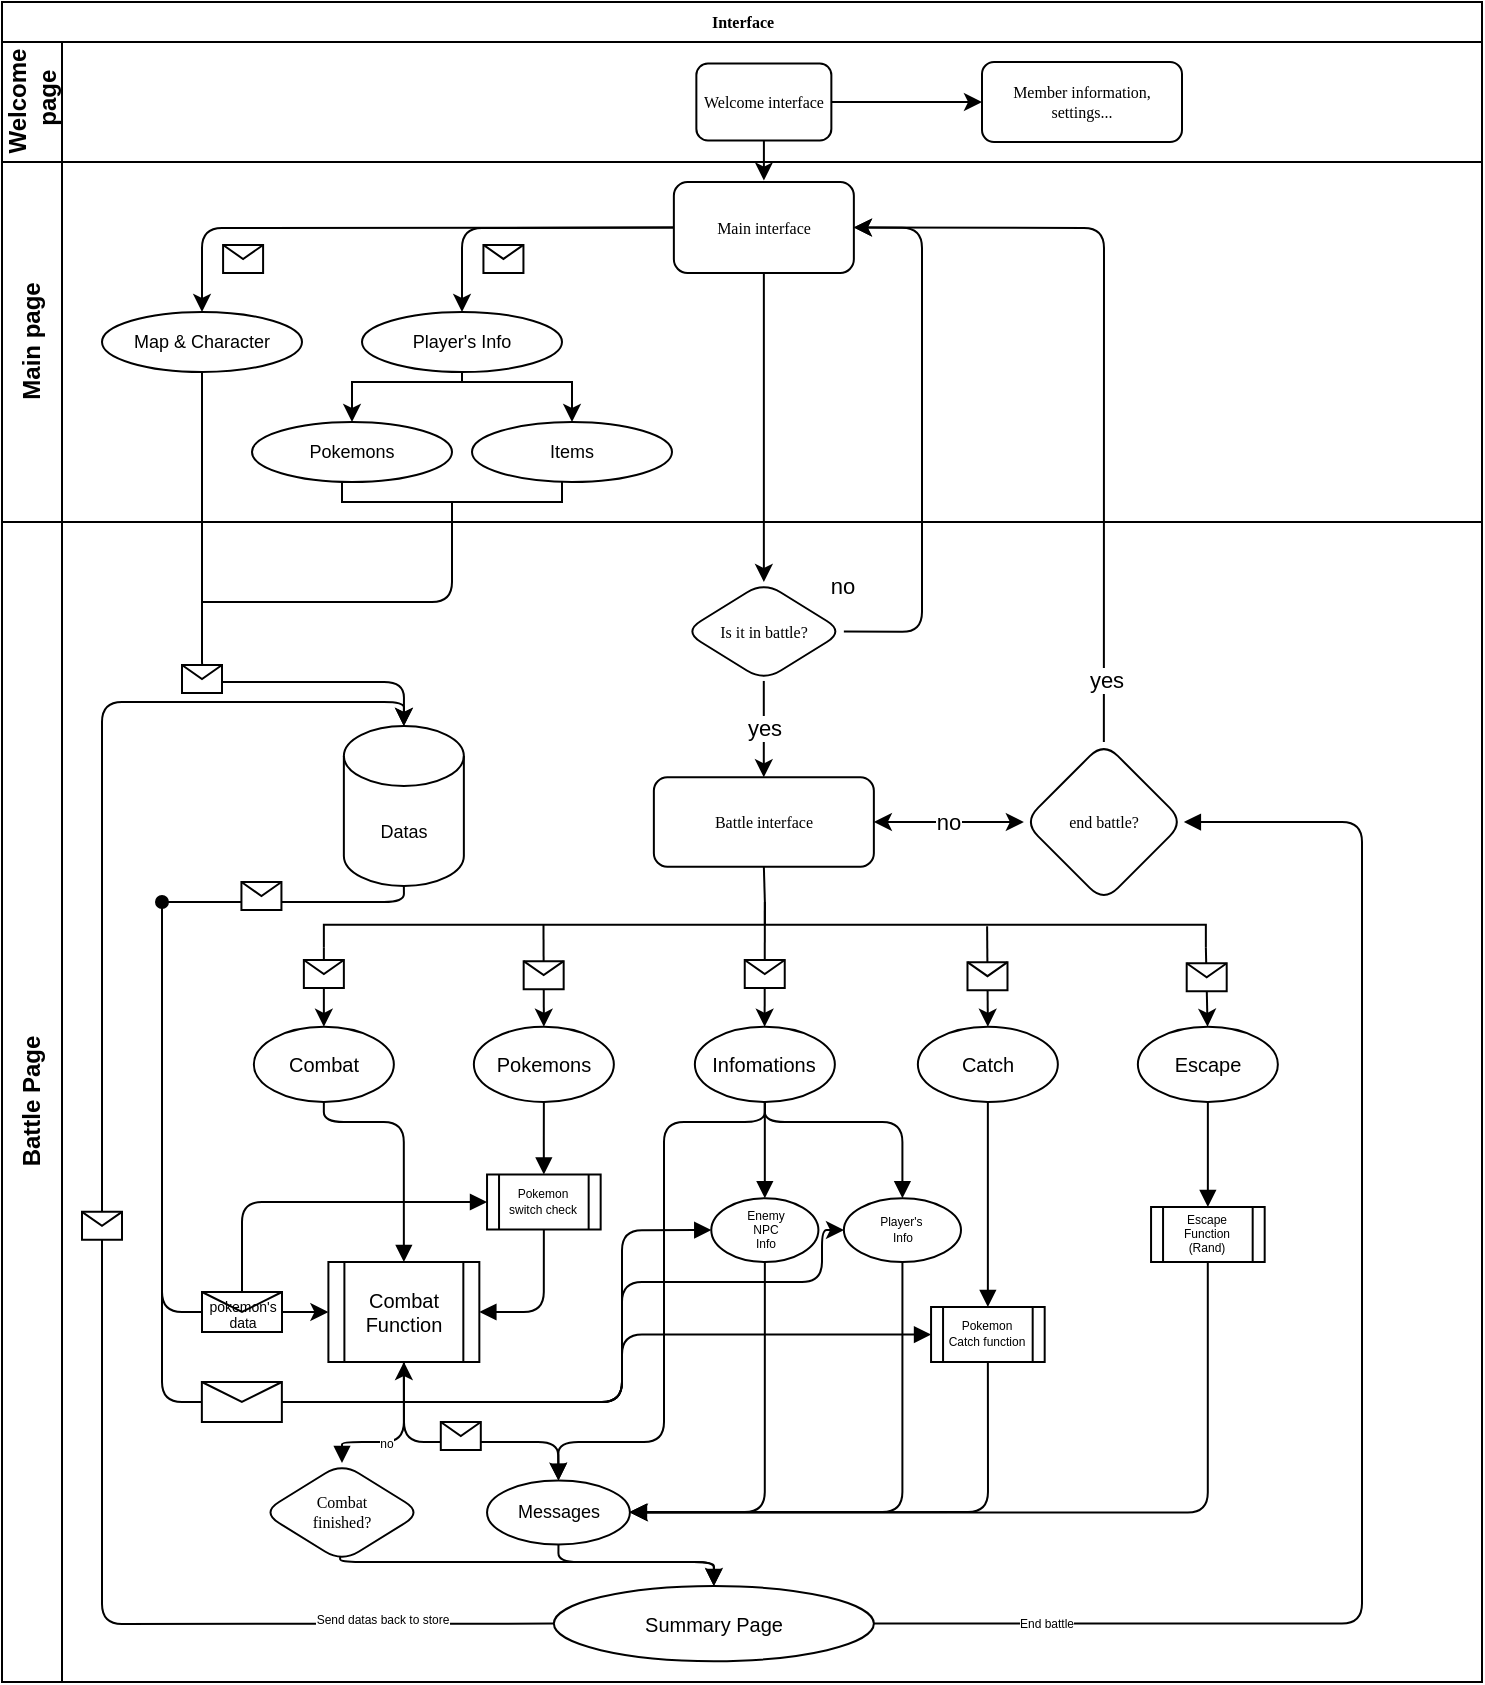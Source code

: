 <mxfile version="13.8.5" type="github">
  <diagram name="Page-1" id="c7488fd3-1785-93aa-aadb-54a6760d102a">
    <mxGraphModel dx="1037" dy="585" grid="1" gridSize="10" guides="1" tooltips="1" connect="1" arrows="1" fold="1" page="1" pageScale="1" pageWidth="1100" pageHeight="850" background="#ffffff" math="0" shadow="0">
      <root>
        <mxCell id="0" />
        <mxCell id="1" parent="0" />
        <mxCell id="2b4e8129b02d487f-1" value="Interface" style="swimlane;html=1;childLayout=stackLayout;horizontal=1;startSize=20;horizontalStack=0;rounded=0;shadow=0;labelBackgroundColor=none;strokeWidth=1;fontFamily=Verdana;fontSize=8;align=center;" parent="1" vertex="1">
          <mxGeometry x="170" y="4" width="740" height="840" as="geometry" />
        </mxCell>
        <mxCell id="2b4e8129b02d487f-2" value="Welcome&lt;br&gt;&amp;nbsp;page" style="swimlane;html=1;startSize=30;horizontal=0;" parent="2b4e8129b02d487f-1" vertex="1">
          <mxGeometry y="20" width="740" height="60" as="geometry" />
        </mxCell>
        <mxCell id="2b4e8129b02d487f-6" value="Welcome interface" style="rounded=1;whiteSpace=wrap;html=1;shadow=0;labelBackgroundColor=none;strokeWidth=1;fontFamily=Verdana;fontSize=8;align=center;" parent="2b4e8129b02d487f-2" vertex="1">
          <mxGeometry x="347.18" y="10.75" width="67.5" height="38.5" as="geometry" />
        </mxCell>
        <mxCell id="V-WNcpBq3XY5_iLDuH0P-9" value="Member information,&lt;br&gt;settings..." style="whiteSpace=wrap;html=1;rounded=1;shadow=0;fontFamily=Verdana;fontSize=8;strokeWidth=1;" vertex="1" parent="2b4e8129b02d487f-2">
          <mxGeometry x="490" y="10" width="100" height="40" as="geometry" />
        </mxCell>
        <mxCell id="V-WNcpBq3XY5_iLDuH0P-10" value="" style="edgeStyle=orthogonalEdgeStyle;rounded=0;orthogonalLoop=1;jettySize=auto;html=1;" edge="1" parent="2b4e8129b02d487f-2" source="2b4e8129b02d487f-6" target="V-WNcpBq3XY5_iLDuH0P-9">
          <mxGeometry relative="1" as="geometry" />
        </mxCell>
        <mxCell id="2b4e8129b02d487f-3" value="Main page" style="swimlane;html=1;startSize=30;horizontal=0;" parent="2b4e8129b02d487f-1" vertex="1">
          <mxGeometry y="80" width="740" height="180" as="geometry" />
        </mxCell>
        <mxCell id="V-WNcpBq3XY5_iLDuH0P-12" value="Main interface" style="whiteSpace=wrap;html=1;rounded=1;shadow=0;fontFamily=Verdana;fontSize=8;strokeWidth=1;" vertex="1" parent="2b4e8129b02d487f-3">
          <mxGeometry x="335.93" y="10" width="90" height="45.5" as="geometry" />
        </mxCell>
        <mxCell id="V-WNcpBq3XY5_iLDuH0P-33" value="Map &amp;amp; Character" style="ellipse;whiteSpace=wrap;html=1;fontSize=9;" vertex="1" parent="2b4e8129b02d487f-3">
          <mxGeometry x="50" y="75" width="100" height="30" as="geometry" />
        </mxCell>
        <mxCell id="V-WNcpBq3XY5_iLDuH0P-49" style="edgeStyle=orthogonalEdgeStyle;rounded=0;orthogonalLoop=1;jettySize=auto;html=1;entryX=0.5;entryY=0;entryDx=0;entryDy=0;fontSize=6;" edge="1" parent="2b4e8129b02d487f-3" source="V-WNcpBq3XY5_iLDuH0P-34" target="V-WNcpBq3XY5_iLDuH0P-39">
          <mxGeometry relative="1" as="geometry">
            <Array as="points">
              <mxPoint x="230" y="110" />
              <mxPoint x="175" y="110" />
            </Array>
          </mxGeometry>
        </mxCell>
        <mxCell id="V-WNcpBq3XY5_iLDuH0P-50" style="edgeStyle=orthogonalEdgeStyle;rounded=0;orthogonalLoop=1;jettySize=auto;html=1;entryX=0.5;entryY=0;entryDx=0;entryDy=0;fontSize=6;" edge="1" parent="2b4e8129b02d487f-3" source="V-WNcpBq3XY5_iLDuH0P-34" target="V-WNcpBq3XY5_iLDuH0P-40">
          <mxGeometry relative="1" as="geometry">
            <Array as="points">
              <mxPoint x="230" y="110" />
              <mxPoint x="285" y="110" />
            </Array>
          </mxGeometry>
        </mxCell>
        <mxCell id="V-WNcpBq3XY5_iLDuH0P-34" value="Player&#39;s Info" style="ellipse;whiteSpace=wrap;html=1;fontSize=9;" vertex="1" parent="2b4e8129b02d487f-3">
          <mxGeometry x="180" y="75" width="100" height="30" as="geometry" />
        </mxCell>
        <mxCell id="V-WNcpBq3XY5_iLDuH0P-39" value="Pokemons" style="ellipse;whiteSpace=wrap;html=1;fontSize=9;" vertex="1" parent="2b4e8129b02d487f-3">
          <mxGeometry x="125" y="130" width="100" height="30" as="geometry" />
        </mxCell>
        <mxCell id="V-WNcpBq3XY5_iLDuH0P-40" value="Items" style="ellipse;whiteSpace=wrap;html=1;fontSize=9;" vertex="1" parent="2b4e8129b02d487f-3">
          <mxGeometry x="235" y="130" width="100" height="30" as="geometry" />
        </mxCell>
        <mxCell id="V-WNcpBq3XY5_iLDuH0P-53" value="" style="endArrow=classic;html=1;fontSize=6;exitX=0;exitY=0.5;exitDx=0;exitDy=0;entryX=0.5;entryY=0;entryDx=0;entryDy=0;" edge="1" parent="2b4e8129b02d487f-3" source="V-WNcpBq3XY5_iLDuH0P-12" target="V-WNcpBq3XY5_iLDuH0P-34">
          <mxGeometry relative="1" as="geometry">
            <mxPoint x="90" y="40" as="sourcePoint" />
            <mxPoint x="190" y="40" as="targetPoint" />
            <Array as="points">
              <mxPoint x="230" y="33" />
            </Array>
          </mxGeometry>
        </mxCell>
        <mxCell id="V-WNcpBq3XY5_iLDuH0P-54" value="" style="shape=message;html=1;outlineConnect=0;" vertex="1" parent="V-WNcpBq3XY5_iLDuH0P-53">
          <mxGeometry width="20" height="14" relative="1" as="geometry">
            <mxPoint x="-21.21" y="8.54" as="offset" />
          </mxGeometry>
        </mxCell>
        <mxCell id="V-WNcpBq3XY5_iLDuH0P-55" value="" style="endArrow=classic;html=1;fontSize=6;exitX=0;exitY=0.5;exitDx=0;exitDy=0;entryX=0.5;entryY=0;entryDx=0;entryDy=0;" edge="1" parent="2b4e8129b02d487f-3" source="V-WNcpBq3XY5_iLDuH0P-12" target="V-WNcpBq3XY5_iLDuH0P-33">
          <mxGeometry relative="1" as="geometry">
            <mxPoint x="90" y="50" as="sourcePoint" />
            <mxPoint x="190" y="50" as="targetPoint" />
            <Array as="points">
              <mxPoint x="100" y="33" />
            </Array>
          </mxGeometry>
        </mxCell>
        <mxCell id="V-WNcpBq3XY5_iLDuH0P-56" value="" style="shape=message;html=1;outlineConnect=0;" vertex="1" parent="V-WNcpBq3XY5_iLDuH0P-55">
          <mxGeometry width="20" height="14" relative="1" as="geometry">
            <mxPoint x="-86.38" y="8.6" as="offset" />
          </mxGeometry>
        </mxCell>
        <mxCell id="V-WNcpBq3XY5_iLDuH0P-13" value="" style="edgeStyle=orthogonalEdgeStyle;rounded=0;orthogonalLoop=1;jettySize=auto;html=1;" edge="1" parent="2b4e8129b02d487f-1" source="2b4e8129b02d487f-6" target="V-WNcpBq3XY5_iLDuH0P-12">
          <mxGeometry relative="1" as="geometry" />
        </mxCell>
        <mxCell id="V-WNcpBq3XY5_iLDuH0P-15" value="" style="edgeStyle=orthogonalEdgeStyle;rounded=0;orthogonalLoop=1;jettySize=auto;html=1;" edge="1" parent="2b4e8129b02d487f-1" source="V-WNcpBq3XY5_iLDuH0P-12" target="V-WNcpBq3XY5_iLDuH0P-14">
          <mxGeometry relative="1" as="geometry" />
        </mxCell>
        <mxCell id="V-WNcpBq3XY5_iLDuH0P-16" value="" style="endArrow=classic;html=1;exitX=1;exitY=0.5;exitDx=0;exitDy=0;entryX=1;entryY=0.5;entryDx=0;entryDy=0;" edge="1" parent="2b4e8129b02d487f-1" source="V-WNcpBq3XY5_iLDuH0P-14" target="V-WNcpBq3XY5_iLDuH0P-12">
          <mxGeometry width="50" height="50" relative="1" as="geometry">
            <mxPoint x="240" y="410" as="sourcePoint" />
            <mxPoint x="290" y="360" as="targetPoint" />
            <Array as="points">
              <mxPoint x="460" y="315" />
              <mxPoint x="460" y="113" />
            </Array>
          </mxGeometry>
        </mxCell>
        <mxCell id="V-WNcpBq3XY5_iLDuH0P-25" value="no" style="edgeLabel;html=1;align=center;verticalAlign=middle;resizable=0;points=[];" vertex="1" connectable="0" parent="V-WNcpBq3XY5_iLDuH0P-16">
          <mxGeometry x="-0.431" y="20" relative="1" as="geometry">
            <mxPoint x="-20" y="16.11" as="offset" />
          </mxGeometry>
        </mxCell>
        <mxCell id="V-WNcpBq3XY5_iLDuH0P-21" value="" style="endArrow=classic;html=1;exitX=0.5;exitY=0;exitDx=0;exitDy=0;entryX=1;entryY=0.5;entryDx=0;entryDy=0;" edge="1" parent="2b4e8129b02d487f-1" source="V-WNcpBq3XY5_iLDuH0P-19" target="V-WNcpBq3XY5_iLDuH0P-12">
          <mxGeometry width="50" height="50" relative="1" as="geometry">
            <mxPoint x="250" y="360" as="sourcePoint" />
            <mxPoint x="300" y="310" as="targetPoint" />
            <Array as="points">
              <mxPoint x="551" y="113" />
            </Array>
          </mxGeometry>
        </mxCell>
        <mxCell id="V-WNcpBq3XY5_iLDuH0P-28" value="yes" style="edgeLabel;html=1;align=center;verticalAlign=middle;resizable=0;points=[];" vertex="1" connectable="0" parent="V-WNcpBq3XY5_iLDuH0P-21">
          <mxGeometry x="-0.835" y="-1" relative="1" as="geometry">
            <mxPoint as="offset" />
          </mxGeometry>
        </mxCell>
        <mxCell id="V-WNcpBq3XY5_iLDuH0P-63" value="" style="endArrow=classic;html=1;fontSize=6;exitX=0.5;exitY=1;exitDx=0;exitDy=0;entryX=0.5;entryY=0;entryDx=0;entryDy=0;entryPerimeter=0;" edge="1" parent="2b4e8129b02d487f-1" source="V-WNcpBq3XY5_iLDuH0P-33" target="V-WNcpBq3XY5_iLDuH0P-38">
          <mxGeometry relative="1" as="geometry">
            <mxPoint x="100" y="320" as="sourcePoint" />
            <mxPoint x="200" y="320" as="targetPoint" />
            <Array as="points">
              <mxPoint x="100" y="300" />
              <mxPoint x="100" y="340" />
              <mxPoint x="201" y="340" />
            </Array>
          </mxGeometry>
        </mxCell>
        <mxCell id="V-WNcpBq3XY5_iLDuH0P-64" value="" style="shape=message;html=1;outlineConnect=0;" vertex="1" parent="V-WNcpBq3XY5_iLDuH0P-63">
          <mxGeometry width="20" height="14" relative="1" as="geometry">
            <mxPoint x="-10" y="7.5" as="offset" />
          </mxGeometry>
        </mxCell>
        <mxCell id="2b4e8129b02d487f-4" value="Battle Page" style="swimlane;html=1;startSize=30;horizontal=0;" parent="2b4e8129b02d487f-1" vertex="1">
          <mxGeometry y="260" width="740" height="580" as="geometry">
            <mxRectangle y="320" width="680" height="20" as="alternateBounds" />
          </mxGeometry>
        </mxCell>
        <mxCell id="V-WNcpBq3XY5_iLDuH0P-14" value="Is it in battle?" style="rhombus;whiteSpace=wrap;html=1;rounded=1;shadow=0;fontFamily=Verdana;fontSize=8;strokeWidth=1;" vertex="1" parent="2b4e8129b02d487f-4">
          <mxGeometry x="340.93" y="30" width="80" height="49.5" as="geometry" />
        </mxCell>
        <mxCell id="V-WNcpBq3XY5_iLDuH0P-17" value="Battle interface" style="whiteSpace=wrap;html=1;rounded=1;shadow=0;fontFamily=Verdana;fontSize=8;strokeWidth=1;" vertex="1" parent="2b4e8129b02d487f-4">
          <mxGeometry x="325.93" y="127.63" width="110" height="44.75" as="geometry" />
        </mxCell>
        <mxCell id="V-WNcpBq3XY5_iLDuH0P-18" value="yes" style="edgeStyle=orthogonalEdgeStyle;rounded=0;orthogonalLoop=1;jettySize=auto;html=1;" edge="1" parent="2b4e8129b02d487f-4" source="V-WNcpBq3XY5_iLDuH0P-14" target="V-WNcpBq3XY5_iLDuH0P-17">
          <mxGeometry relative="1" as="geometry">
            <Array as="points">
              <mxPoint x="380.93" y="100" />
              <mxPoint x="380.93" y="100" />
            </Array>
          </mxGeometry>
        </mxCell>
        <mxCell id="V-WNcpBq3XY5_iLDuH0P-19" value="end battle?" style="rhombus;whiteSpace=wrap;html=1;rounded=1;shadow=0;fontFamily=Verdana;fontSize=8;strokeWidth=1;" vertex="1" parent="2b4e8129b02d487f-4">
          <mxGeometry x="510.93" y="110.005" width="80" height="80" as="geometry" />
        </mxCell>
        <mxCell id="V-WNcpBq3XY5_iLDuH0P-24" value="no" style="endArrow=classic;startArrow=classic;html=1;entryX=1;entryY=0.5;entryDx=0;entryDy=0;" edge="1" parent="2b4e8129b02d487f-4" target="V-WNcpBq3XY5_iLDuH0P-17">
          <mxGeometry width="50" height="50" relative="1" as="geometry">
            <mxPoint x="510.93" y="150" as="sourcePoint" />
            <mxPoint x="450.93" y="170" as="targetPoint" />
            <Array as="points">
              <mxPoint x="510.93" y="150" />
            </Array>
          </mxGeometry>
        </mxCell>
        <mxCell id="V-WNcpBq3XY5_iLDuH0P-38" value="Datas" style="shape=cylinder3;whiteSpace=wrap;html=1;boundedLbl=1;backgroundOutline=1;size=15;fontSize=9;" vertex="1" parent="2b4e8129b02d487f-4">
          <mxGeometry x="170.93" y="102" width="60" height="80" as="geometry" />
        </mxCell>
        <mxCell id="V-WNcpBq3XY5_iLDuH0P-46" value="" style="strokeWidth=1;html=1;shape=mxgraph.flowchart.annotation_2;align=left;labelPosition=right;pointerEvents=1;fontSize=6;direction=north;" vertex="1" parent="2b4e8129b02d487f-4">
          <mxGeometry x="170" y="-20" width="110" height="20" as="geometry" />
        </mxCell>
        <mxCell id="V-WNcpBq3XY5_iLDuH0P-115" style="edgeStyle=orthogonalEdgeStyle;rounded=1;orthogonalLoop=1;jettySize=auto;html=1;entryX=0.5;entryY=0;entryDx=0;entryDy=0;endArrow=block;endFill=1;fontSize=6;" edge="1" parent="2b4e8129b02d487f-4" source="V-WNcpBq3XY5_iLDuH0P-67" target="V-WNcpBq3XY5_iLDuH0P-107">
          <mxGeometry relative="1" as="geometry">
            <Array as="points">
              <mxPoint x="161" y="300" />
              <mxPoint x="201" y="300" />
            </Array>
          </mxGeometry>
        </mxCell>
        <mxCell id="V-WNcpBq3XY5_iLDuH0P-67" value="&lt;font style=&quot;font-size: 10px&quot;&gt;Combat&lt;/font&gt;" style="ellipse;whiteSpace=wrap;html=1;strokeWidth=1;fontSize=6;" vertex="1" parent="2b4e8129b02d487f-4">
          <mxGeometry x="125.93" y="252.38" width="70" height="37.62" as="geometry" />
        </mxCell>
        <mxCell id="V-WNcpBq3XY5_iLDuH0P-122" style="edgeStyle=orthogonalEdgeStyle;rounded=1;orthogonalLoop=1;jettySize=auto;html=1;entryX=0.5;entryY=0;entryDx=0;entryDy=0;endArrow=block;endFill=1;fontSize=6;" edge="1" parent="2b4e8129b02d487f-4" source="V-WNcpBq3XY5_iLDuH0P-68" target="V-WNcpBq3XY5_iLDuH0P-120">
          <mxGeometry relative="1" as="geometry" />
        </mxCell>
        <mxCell id="V-WNcpBq3XY5_iLDuH0P-68" value="&lt;font size=&quot;1&quot;&gt;Pokemons&lt;/font&gt;" style="ellipse;whiteSpace=wrap;html=1;strokeWidth=1;fontSize=6;" vertex="1" parent="2b4e8129b02d487f-4">
          <mxGeometry x="235.93" y="252.38" width="70" height="37.62" as="geometry" />
        </mxCell>
        <mxCell id="V-WNcpBq3XY5_iLDuH0P-129" style="edgeStyle=orthogonalEdgeStyle;rounded=1;orthogonalLoop=1;jettySize=auto;html=1;endArrow=block;endFill=1;fontSize=6;" edge="1" parent="2b4e8129b02d487f-4" source="V-WNcpBq3XY5_iLDuH0P-69" target="V-WNcpBq3XY5_iLDuH0P-127">
          <mxGeometry relative="1" as="geometry" />
        </mxCell>
        <mxCell id="V-WNcpBq3XY5_iLDuH0P-130" style="edgeStyle=orthogonalEdgeStyle;rounded=1;orthogonalLoop=1;jettySize=auto;html=1;entryX=0.5;entryY=0;entryDx=0;entryDy=0;endArrow=block;endFill=1;fontSize=6;" edge="1" parent="2b4e8129b02d487f-4" source="V-WNcpBq3XY5_iLDuH0P-69" target="V-WNcpBq3XY5_iLDuH0P-124">
          <mxGeometry relative="1" as="geometry">
            <Array as="points">
              <mxPoint x="381" y="300" />
              <mxPoint x="331" y="300" />
              <mxPoint x="331" y="460" />
              <mxPoint x="278" y="460" />
            </Array>
          </mxGeometry>
        </mxCell>
        <mxCell id="V-WNcpBq3XY5_iLDuH0P-131" style="edgeStyle=orthogonalEdgeStyle;rounded=1;orthogonalLoop=1;jettySize=auto;html=1;entryX=0.5;entryY=0;entryDx=0;entryDy=0;endArrow=block;endFill=1;fontSize=6;" edge="1" parent="2b4e8129b02d487f-4" source="V-WNcpBq3XY5_iLDuH0P-69" target="V-WNcpBq3XY5_iLDuH0P-128">
          <mxGeometry relative="1" as="geometry">
            <Array as="points">
              <mxPoint x="381" y="300" />
              <mxPoint x="450" y="300" />
            </Array>
          </mxGeometry>
        </mxCell>
        <mxCell id="V-WNcpBq3XY5_iLDuH0P-69" value="&lt;font size=&quot;1&quot;&gt;Infomations&lt;/font&gt;" style="ellipse;whiteSpace=wrap;html=1;strokeWidth=1;fontSize=6;" vertex="1" parent="2b4e8129b02d487f-4">
          <mxGeometry x="346.43" y="252.38" width="70" height="37.62" as="geometry" />
        </mxCell>
        <mxCell id="V-WNcpBq3XY5_iLDuH0P-150" style="edgeStyle=orthogonalEdgeStyle;rounded=1;orthogonalLoop=1;jettySize=auto;html=1;entryX=0.5;entryY=0;entryDx=0;entryDy=0;startArrow=none;startFill=0;endArrow=block;endFill=1;fontSize=6;" edge="1" parent="2b4e8129b02d487f-4" source="V-WNcpBq3XY5_iLDuH0P-70" target="V-WNcpBq3XY5_iLDuH0P-149">
          <mxGeometry relative="1" as="geometry" />
        </mxCell>
        <mxCell id="V-WNcpBq3XY5_iLDuH0P-70" value="&lt;font style=&quot;font-size: 10px&quot;&gt;Catch&lt;/font&gt;" style="ellipse;whiteSpace=wrap;html=1;strokeWidth=1;fontSize=6;" vertex="1" parent="2b4e8129b02d487f-4">
          <mxGeometry x="457.93" y="252.38" width="70" height="37.62" as="geometry" />
        </mxCell>
        <mxCell id="V-WNcpBq3XY5_iLDuH0P-161" style="edgeStyle=orthogonalEdgeStyle;rounded=1;orthogonalLoop=1;jettySize=auto;html=1;entryX=0.5;entryY=0;entryDx=0;entryDy=0;startArrow=none;startFill=0;endArrow=block;endFill=1;fontSize=6;" edge="1" parent="2b4e8129b02d487f-4" source="V-WNcpBq3XY5_iLDuH0P-71" target="V-WNcpBq3XY5_iLDuH0P-158">
          <mxGeometry relative="1" as="geometry" />
        </mxCell>
        <mxCell id="V-WNcpBq3XY5_iLDuH0P-71" value="&lt;font style=&quot;font-size: 10px&quot;&gt;Escape&lt;/font&gt;" style="ellipse;whiteSpace=wrap;html=1;strokeWidth=1;fontSize=6;" vertex="1" parent="2b4e8129b02d487f-4">
          <mxGeometry x="567.93" y="252.38" width="70" height="37.62" as="geometry" />
        </mxCell>
        <mxCell id="V-WNcpBq3XY5_iLDuH0P-72" value="" style="strokeWidth=1;html=1;shape=mxgraph.flowchart.annotation_2;align=left;labelPosition=right;pointerEvents=1;fontSize=6;direction=south;" vertex="1" parent="2b4e8129b02d487f-4">
          <mxGeometry x="160.93" y="190.01" width="441" height="22.62" as="geometry" />
        </mxCell>
        <mxCell id="V-WNcpBq3XY5_iLDuH0P-73" value="" style="endArrow=classic;html=1;fontSize=6;exitX=1;exitY=1;exitDx=0;exitDy=0;exitPerimeter=0;entryX=0.5;entryY=0;entryDx=0;entryDy=0;" edge="1" parent="2b4e8129b02d487f-4" source="V-WNcpBq3XY5_iLDuH0P-72" target="V-WNcpBq3XY5_iLDuH0P-67">
          <mxGeometry relative="1" as="geometry">
            <mxPoint x="222.93" y="230" as="sourcePoint" />
            <mxPoint x="322.93" y="230" as="targetPoint" />
          </mxGeometry>
        </mxCell>
        <mxCell id="V-WNcpBq3XY5_iLDuH0P-74" value="" style="shape=message;html=1;outlineConnect=0;" vertex="1" parent="V-WNcpBq3XY5_iLDuH0P-73">
          <mxGeometry width="20" height="14" relative="1" as="geometry">
            <mxPoint x="-10" y="-13.63" as="offset" />
          </mxGeometry>
        </mxCell>
        <mxCell id="V-WNcpBq3XY5_iLDuH0P-75" value="" style="endArrow=classic;html=1;fontSize=6;exitX=0.489;exitY=0.751;exitDx=0;exitDy=0;exitPerimeter=0;entryX=0.5;entryY=0;entryDx=0;entryDy=0;" edge="1" parent="2b4e8129b02d487f-4" source="V-WNcpBq3XY5_iLDuH0P-72" target="V-WNcpBq3XY5_iLDuH0P-68">
          <mxGeometry relative="1" as="geometry">
            <mxPoint x="242.93" y="330" as="sourcePoint" />
            <mxPoint x="342.93" y="330" as="targetPoint" />
          </mxGeometry>
        </mxCell>
        <mxCell id="V-WNcpBq3XY5_iLDuH0P-76" value="" style="shape=message;html=1;outlineConnect=0;" vertex="1" parent="V-WNcpBq3XY5_iLDuH0P-75">
          <mxGeometry width="20" height="14" relative="1" as="geometry">
            <mxPoint x="-10" y="-7" as="offset" />
          </mxGeometry>
        </mxCell>
        <mxCell id="V-WNcpBq3XY5_iLDuH0P-78" value="" style="endArrow=classic;html=1;fontSize=6;exitX=0;exitY=0.5;exitDx=0;exitDy=0;exitPerimeter=0;" edge="1" parent="2b4e8129b02d487f-4" source="V-WNcpBq3XY5_iLDuH0P-72" target="V-WNcpBq3XY5_iLDuH0P-69">
          <mxGeometry relative="1" as="geometry">
            <mxPoint x="280.739" y="211.071" as="sourcePoint" />
            <mxPoint x="280.93" y="262.38" as="targetPoint" />
          </mxGeometry>
        </mxCell>
        <mxCell id="V-WNcpBq3XY5_iLDuH0P-79" value="" style="shape=message;html=1;outlineConnect=0;" vertex="1" parent="V-WNcpBq3XY5_iLDuH0P-78">
          <mxGeometry width="20" height="14" relative="1" as="geometry">
            <mxPoint x="-10" y="-2" as="offset" />
          </mxGeometry>
        </mxCell>
        <mxCell id="V-WNcpBq3XY5_iLDuH0P-80" value="" style="endArrow=classic;html=1;fontSize=6;exitX=0.534;exitY=0.248;exitDx=0;exitDy=0;exitPerimeter=0;entryX=0.5;entryY=0;entryDx=0;entryDy=0;" edge="1" parent="2b4e8129b02d487f-4" source="V-WNcpBq3XY5_iLDuH0P-72" target="V-WNcpBq3XY5_iLDuH0P-70">
          <mxGeometry relative="1" as="geometry">
            <mxPoint x="290.739" y="221.071" as="sourcePoint" />
            <mxPoint x="290.93" y="272.38" as="targetPoint" />
          </mxGeometry>
        </mxCell>
        <mxCell id="V-WNcpBq3XY5_iLDuH0P-81" value="" style="shape=message;html=1;outlineConnect=0;" vertex="1" parent="V-WNcpBq3XY5_iLDuH0P-80">
          <mxGeometry width="20" height="14" relative="1" as="geometry">
            <mxPoint x="-10" y="-7" as="offset" />
          </mxGeometry>
        </mxCell>
        <mxCell id="V-WNcpBq3XY5_iLDuH0P-104" value="" style="endArrow=classic;html=1;fontSize=6;exitX=1;exitY=0;exitDx=0;exitDy=0;exitPerimeter=0;" edge="1" parent="2b4e8129b02d487f-4" source="V-WNcpBq3XY5_iLDuH0P-72" target="V-WNcpBq3XY5_iLDuH0P-71">
          <mxGeometry relative="1" as="geometry">
            <mxPoint x="280.739" y="211.071" as="sourcePoint" />
            <mxPoint x="280.93" y="262.38" as="targetPoint" />
          </mxGeometry>
        </mxCell>
        <mxCell id="V-WNcpBq3XY5_iLDuH0P-105" value="" style="shape=message;html=1;outlineConnect=0;" vertex="1" parent="V-WNcpBq3XY5_iLDuH0P-104">
          <mxGeometry width="20" height="14" relative="1" as="geometry">
            <mxPoint x="-10" y="-12" as="offset" />
          </mxGeometry>
        </mxCell>
        <mxCell id="V-WNcpBq3XY5_iLDuH0P-106" value="" style="endArrow=none;html=1;fontSize=6;entryX=0.5;entryY=1;entryDx=0;entryDy=0;exitX=0;exitY=0.5;exitDx=0;exitDy=0;exitPerimeter=0;" edge="1" parent="2b4e8129b02d487f-4" source="V-WNcpBq3XY5_iLDuH0P-72" target="V-WNcpBq3XY5_iLDuH0P-17">
          <mxGeometry width="50" height="50" relative="1" as="geometry">
            <mxPoint x="170.93" y="290" as="sourcePoint" />
            <mxPoint x="220.93" y="240" as="targetPoint" />
          </mxGeometry>
        </mxCell>
        <mxCell id="V-WNcpBq3XY5_iLDuH0P-139" style="edgeStyle=orthogonalEdgeStyle;rounded=1;orthogonalLoop=1;jettySize=auto;html=1;endArrow=block;endFill=1;fontSize=6;startArrow=classic;startFill=1;" edge="1" parent="2b4e8129b02d487f-4" source="V-WNcpBq3XY5_iLDuH0P-107" target="V-WNcpBq3XY5_iLDuH0P-138">
          <mxGeometry relative="1" as="geometry">
            <Array as="points">
              <mxPoint x="201" y="460" />
              <mxPoint x="170" y="460" />
            </Array>
          </mxGeometry>
        </mxCell>
        <mxCell id="V-WNcpBq3XY5_iLDuH0P-140" value="no" style="edgeLabel;html=1;align=center;verticalAlign=middle;resizable=0;points=[];fontSize=6;" vertex="1" connectable="0" parent="V-WNcpBq3XY5_iLDuH0P-139">
          <mxGeometry x="0.211" y="1" relative="1" as="geometry">
            <mxPoint as="offset" />
          </mxGeometry>
        </mxCell>
        <mxCell id="V-WNcpBq3XY5_iLDuH0P-107" value="&lt;font style=&quot;font-size: 10px&quot;&gt;Combat Function&lt;/font&gt;" style="shape=process;whiteSpace=wrap;html=1;backgroundOutline=1;strokeWidth=1;fontSize=6;" vertex="1" parent="2b4e8129b02d487f-4">
          <mxGeometry x="163.2" y="370" width="75.47" height="50" as="geometry" />
        </mxCell>
        <mxCell id="V-WNcpBq3XY5_iLDuH0P-108" value="" style="endArrow=oval;html=1;fontSize=6;exitX=0.5;exitY=1;exitDx=0;exitDy=0;exitPerimeter=0;endFill=1;" edge="1" parent="2b4e8129b02d487f-4" source="V-WNcpBq3XY5_iLDuH0P-38">
          <mxGeometry relative="1" as="geometry">
            <mxPoint x="100.93" y="150" as="sourcePoint" />
            <mxPoint x="80" y="190" as="targetPoint" />
            <Array as="points">
              <mxPoint x="201" y="190" />
            </Array>
          </mxGeometry>
        </mxCell>
        <mxCell id="V-WNcpBq3XY5_iLDuH0P-109" value="" style="shape=message;html=1;outlineConnect=0;" vertex="1" parent="V-WNcpBq3XY5_iLDuH0P-108">
          <mxGeometry width="20" height="14" relative="1" as="geometry">
            <mxPoint x="-24.78" y="-10" as="offset" />
          </mxGeometry>
        </mxCell>
        <mxCell id="V-WNcpBq3XY5_iLDuH0P-123" style="edgeStyle=orthogonalEdgeStyle;rounded=1;orthogonalLoop=1;jettySize=auto;html=1;exitX=0.5;exitY=1;exitDx=0;exitDy=0;entryX=1;entryY=0.5;entryDx=0;entryDy=0;endArrow=block;endFill=1;fontSize=6;" edge="1" parent="2b4e8129b02d487f-4" source="V-WNcpBq3XY5_iLDuH0P-120" target="V-WNcpBq3XY5_iLDuH0P-107">
          <mxGeometry relative="1" as="geometry" />
        </mxCell>
        <mxCell id="V-WNcpBq3XY5_iLDuH0P-120" value="Pokemon&lt;br&gt;switch check" style="shape=process;whiteSpace=wrap;html=1;backgroundOutline=1;strokeWidth=1;fontSize=6;" vertex="1" parent="2b4e8129b02d487f-4">
          <mxGeometry x="242.52" y="326.25" width="56.81" height="27.5" as="geometry" />
        </mxCell>
        <mxCell id="V-WNcpBq3XY5_iLDuH0P-152" style="edgeStyle=orthogonalEdgeStyle;rounded=1;orthogonalLoop=1;jettySize=auto;html=1;entryX=0.5;entryY=0;entryDx=0;entryDy=0;startArrow=none;startFill=0;endArrow=block;endFill=1;fontSize=6;" edge="1" parent="2b4e8129b02d487f-4" source="V-WNcpBq3XY5_iLDuH0P-124" target="V-WNcpBq3XY5_iLDuH0P-141">
          <mxGeometry relative="1" as="geometry">
            <Array as="points">
              <mxPoint x="278" y="520" />
              <mxPoint x="356" y="520" />
            </Array>
          </mxGeometry>
        </mxCell>
        <mxCell id="V-WNcpBq3XY5_iLDuH0P-124" value="&lt;font style=&quot;font-size: 9px&quot;&gt;Messages&lt;/font&gt;" style="ellipse;whiteSpace=wrap;html=1;strokeWidth=1;fontSize=6;" vertex="1" parent="2b4e8129b02d487f-4">
          <mxGeometry x="242.52" y="479.3" width="71.43" height="31.9" as="geometry" />
        </mxCell>
        <mxCell id="V-WNcpBq3XY5_iLDuH0P-146" style="edgeStyle=orthogonalEdgeStyle;rounded=1;orthogonalLoop=1;jettySize=auto;html=1;entryX=1;entryY=0.5;entryDx=0;entryDy=0;startArrow=none;startFill=0;endArrow=block;endFill=1;fontSize=6;" edge="1" parent="2b4e8129b02d487f-4" source="V-WNcpBq3XY5_iLDuH0P-127" target="V-WNcpBq3XY5_iLDuH0P-124">
          <mxGeometry relative="1" as="geometry">
            <Array as="points">
              <mxPoint x="381" y="495" />
              <mxPoint x="314" y="495" />
            </Array>
          </mxGeometry>
        </mxCell>
        <mxCell id="V-WNcpBq3XY5_iLDuH0P-127" value="Enemy&lt;br&gt;NPC&lt;br&gt;Info" style="ellipse;whiteSpace=wrap;html=1;strokeWidth=1;fontSize=6;" vertex="1" parent="2b4e8129b02d487f-4">
          <mxGeometry x="354.64" y="338.1" width="53.57" height="31.9" as="geometry" />
        </mxCell>
        <mxCell id="V-WNcpBq3XY5_iLDuH0P-147" style="edgeStyle=orthogonalEdgeStyle;rounded=1;orthogonalLoop=1;jettySize=auto;html=1;entryX=1;entryY=0.5;entryDx=0;entryDy=0;startArrow=none;startFill=0;endArrow=block;endFill=1;fontSize=6;" edge="1" parent="2b4e8129b02d487f-4" source="V-WNcpBq3XY5_iLDuH0P-128" target="V-WNcpBq3XY5_iLDuH0P-124">
          <mxGeometry relative="1" as="geometry">
            <Array as="points">
              <mxPoint x="450" y="495" />
              <mxPoint x="314" y="495" />
            </Array>
          </mxGeometry>
        </mxCell>
        <mxCell id="V-WNcpBq3XY5_iLDuH0P-128" value="Player&#39;s&amp;nbsp;&lt;br&gt;Info" style="ellipse;whiteSpace=wrap;html=1;strokeWidth=1;fontSize=6;" vertex="1" parent="2b4e8129b02d487f-4">
          <mxGeometry x="420.93" y="338.1" width="58.57" height="31.9" as="geometry" />
        </mxCell>
        <mxCell id="V-WNcpBq3XY5_iLDuH0P-132" value="" style="endArrow=classic;html=1;fontSize=6;" edge="1" parent="2b4e8129b02d487f-4">
          <mxGeometry relative="1" as="geometry">
            <mxPoint x="80" y="190" as="sourcePoint" />
            <mxPoint x="421" y="354" as="targetPoint" />
            <Array as="points">
              <mxPoint x="80" y="440" />
              <mxPoint x="310" y="440" />
              <mxPoint x="310" y="380" />
              <mxPoint x="410" y="380" />
              <mxPoint x="410" y="354" />
            </Array>
          </mxGeometry>
        </mxCell>
        <mxCell id="V-WNcpBq3XY5_iLDuH0P-133" value="" style="shape=message;html=1;outlineConnect=0;" vertex="1" parent="V-WNcpBq3XY5_iLDuH0P-132">
          <mxGeometry width="40" height="20" relative="1" as="geometry">
            <mxPoint x="-68.57" y="-10" as="offset" />
          </mxGeometry>
        </mxCell>
        <mxCell id="V-WNcpBq3XY5_iLDuH0P-134" style="edgeStyle=orthogonalEdgeStyle;rounded=1;orthogonalLoop=1;jettySize=auto;html=1;exitX=1;exitY=0.5;exitDx=0;exitDy=0;entryX=0;entryY=0.5;entryDx=0;entryDy=0;endArrow=block;endFill=1;fontSize=6;" edge="1" parent="V-WNcpBq3XY5_iLDuH0P-132" source="V-WNcpBq3XY5_iLDuH0P-133" target="V-WNcpBq3XY5_iLDuH0P-127">
          <mxGeometry relative="1" as="geometry">
            <Array as="points">
              <mxPoint x="310" y="440" />
              <mxPoint x="310" y="354" />
            </Array>
          </mxGeometry>
        </mxCell>
        <mxCell id="V-WNcpBq3XY5_iLDuH0P-151" style="edgeStyle=orthogonalEdgeStyle;rounded=1;orthogonalLoop=1;jettySize=auto;html=1;exitX=1;exitY=0.5;exitDx=0;exitDy=0;entryX=0;entryY=0.5;entryDx=0;entryDy=0;startArrow=none;startFill=0;endArrow=block;endFill=1;fontSize=6;" edge="1" parent="V-WNcpBq3XY5_iLDuH0P-132" source="V-WNcpBq3XY5_iLDuH0P-133" target="V-WNcpBq3XY5_iLDuH0P-149">
          <mxGeometry relative="1" as="geometry">
            <Array as="points">
              <mxPoint x="310" y="440" />
              <mxPoint x="310" y="406" />
            </Array>
          </mxGeometry>
        </mxCell>
        <mxCell id="V-WNcpBq3XY5_iLDuH0P-136" value="" style="endArrow=classic;html=1;fontSize=6;exitX=0.5;exitY=1;exitDx=0;exitDy=0;entryX=0.5;entryY=0;entryDx=0;entryDy=0;" edge="1" parent="2b4e8129b02d487f-4" source="V-WNcpBq3XY5_iLDuH0P-107" target="V-WNcpBq3XY5_iLDuH0P-124">
          <mxGeometry relative="1" as="geometry">
            <mxPoint x="160" y="470" as="sourcePoint" />
            <mxPoint x="260" y="470" as="targetPoint" />
            <Array as="points">
              <mxPoint x="201" y="460" />
              <mxPoint x="278" y="460" />
            </Array>
          </mxGeometry>
        </mxCell>
        <mxCell id="V-WNcpBq3XY5_iLDuH0P-137" value="" style="shape=message;html=1;outlineConnect=0;" vertex="1" parent="V-WNcpBq3XY5_iLDuH0P-136">
          <mxGeometry width="20" height="14" relative="1" as="geometry">
            <mxPoint x="-9.6" y="-10" as="offset" />
          </mxGeometry>
        </mxCell>
        <mxCell id="V-WNcpBq3XY5_iLDuH0P-138" value="Combat &lt;br&gt;finished?" style="rhombus;whiteSpace=wrap;html=1;rounded=1;shadow=0;fontFamily=Verdana;fontSize=8;strokeWidth=1;" vertex="1" parent="2b4e8129b02d487f-4">
          <mxGeometry x="130.0" y="470.5" width="80" height="49.5" as="geometry" />
        </mxCell>
        <mxCell id="V-WNcpBq3XY5_iLDuH0P-141" value="&lt;font size=&quot;1&quot;&gt;Summary Page&lt;/font&gt;" style="ellipse;whiteSpace=wrap;html=1;strokeWidth=1;fontSize=6;" vertex="1" parent="2b4e8129b02d487f-4">
          <mxGeometry x="275.93" y="532" width="160" height="37.62" as="geometry" />
        </mxCell>
        <mxCell id="V-WNcpBq3XY5_iLDuH0P-142" value="" style="endArrow=classic;html=1;fontSize=6;exitX=0;exitY=0.5;exitDx=0;exitDy=0;entryX=0.5;entryY=0;entryDx=0;entryDy=0;entryPerimeter=0;" edge="1" parent="2b4e8129b02d487f-4" source="V-WNcpBq3XY5_iLDuH0P-141" target="V-WNcpBq3XY5_iLDuH0P-38">
          <mxGeometry relative="1" as="geometry">
            <mxPoint x="10" y="430" as="sourcePoint" />
            <mxPoint x="40" y="180" as="targetPoint" />
            <Array as="points">
              <mxPoint x="50" y="551" />
              <mxPoint x="50" y="90" />
              <mxPoint x="201" y="90" />
            </Array>
          </mxGeometry>
        </mxCell>
        <mxCell id="V-WNcpBq3XY5_iLDuH0P-143" value="" style="shape=message;html=1;outlineConnect=0;" vertex="1" parent="V-WNcpBq3XY5_iLDuH0P-142">
          <mxGeometry width="20" height="14" relative="1" as="geometry">
            <mxPoint x="-10" y="-7" as="offset" />
          </mxGeometry>
        </mxCell>
        <mxCell id="V-WNcpBq3XY5_iLDuH0P-163" value="Send datas back to store" style="edgeLabel;html=1;align=center;verticalAlign=middle;resizable=0;points=[];fontSize=6;" vertex="1" connectable="0" parent="V-WNcpBq3XY5_iLDuH0P-142">
          <mxGeometry x="-0.796" y="-2" relative="1" as="geometry">
            <mxPoint as="offset" />
          </mxGeometry>
        </mxCell>
        <mxCell id="V-WNcpBq3XY5_iLDuH0P-144" style="edgeStyle=orthogonalEdgeStyle;rounded=1;orthogonalLoop=1;jettySize=auto;html=1;startArrow=none;startFill=0;endArrow=block;endFill=1;fontSize=6;entryX=1;entryY=0.5;entryDx=0;entryDy=0;exitX=1;exitY=0.5;exitDx=0;exitDy=0;" edge="1" parent="2b4e8129b02d487f-4" source="V-WNcpBq3XY5_iLDuH0P-141" target="V-WNcpBq3XY5_iLDuH0P-19">
          <mxGeometry relative="1" as="geometry">
            <mxPoint x="670" y="140" as="targetPoint" />
            <Array as="points">
              <mxPoint x="680" y="551" />
              <mxPoint x="680" y="150" />
            </Array>
          </mxGeometry>
        </mxCell>
        <mxCell id="V-WNcpBq3XY5_iLDuH0P-164" value="End battle" style="edgeLabel;html=1;align=center;verticalAlign=middle;resizable=0;points=[];fontSize=6;" vertex="1" connectable="0" parent="V-WNcpBq3XY5_iLDuH0P-144">
          <mxGeometry x="-0.766" relative="1" as="geometry">
            <mxPoint as="offset" />
          </mxGeometry>
        </mxCell>
        <mxCell id="V-WNcpBq3XY5_iLDuH0P-149" value="Pokemon&lt;br&gt;Catch function" style="shape=process;whiteSpace=wrap;html=1;backgroundOutline=1;strokeWidth=1;fontSize=6;" vertex="1" parent="2b4e8129b02d487f-4">
          <mxGeometry x="464.53" y="392.5" width="56.81" height="27.5" as="geometry" />
        </mxCell>
        <mxCell id="V-WNcpBq3XY5_iLDuH0P-157" value="" style="endArrow=classic;html=1;fontSize=6;exitX=0.489;exitY=0.941;exitDx=0;exitDy=0;exitPerimeter=0;entryX=0.5;entryY=0;entryDx=0;entryDy=0;" edge="1" parent="2b4e8129b02d487f-4" source="V-WNcpBq3XY5_iLDuH0P-138" target="V-WNcpBq3XY5_iLDuH0P-141">
          <mxGeometry width="50" height="50" relative="1" as="geometry">
            <mxPoint x="220" y="610" as="sourcePoint" />
            <mxPoint x="270" y="560" as="targetPoint" />
            <Array as="points">
              <mxPoint x="169" y="520" />
              <mxPoint x="356" y="520" />
            </Array>
          </mxGeometry>
        </mxCell>
        <mxCell id="V-WNcpBq3XY5_iLDuH0P-162" style="edgeStyle=orthogonalEdgeStyle;rounded=1;orthogonalLoop=1;jettySize=auto;html=1;entryX=1;entryY=0.5;entryDx=0;entryDy=0;startArrow=none;startFill=0;endArrow=block;endFill=1;fontSize=6;" edge="1" parent="2b4e8129b02d487f-4" source="V-WNcpBq3XY5_iLDuH0P-158" target="V-WNcpBq3XY5_iLDuH0P-124">
          <mxGeometry relative="1" as="geometry">
            <Array as="points">
              <mxPoint x="603" y="495" />
            </Array>
          </mxGeometry>
        </mxCell>
        <mxCell id="V-WNcpBq3XY5_iLDuH0P-158" value="Escape&lt;br&gt;Function&lt;br&gt;(Rand)" style="shape=process;whiteSpace=wrap;html=1;backgroundOutline=1;strokeWidth=1;fontSize=6;" vertex="1" parent="2b4e8129b02d487f-4">
          <mxGeometry x="574.53" y="342.5" width="56.81" height="27.5" as="geometry" />
        </mxCell>
        <mxCell id="V-WNcpBq3XY5_iLDuH0P-159" value="" style="endArrow=classic;html=1;fontSize=6;exitX=0.5;exitY=1;exitDx=0;exitDy=0;entryX=1;entryY=0.5;entryDx=0;entryDy=0;" edge="1" parent="2b4e8129b02d487f-4" source="V-WNcpBq3XY5_iLDuH0P-149" target="V-WNcpBq3XY5_iLDuH0P-124">
          <mxGeometry width="50" height="50" relative="1" as="geometry">
            <mxPoint x="480" y="510" as="sourcePoint" />
            <mxPoint x="530" y="460" as="targetPoint" />
            <Array as="points">
              <mxPoint x="493" y="495" />
            </Array>
          </mxGeometry>
        </mxCell>
        <mxCell id="V-WNcpBq3XY5_iLDuH0P-66" value="" style="endArrow=none;html=1;fontSize=6;entryX=0;entryY=0.5;entryDx=0;entryDy=0;entryPerimeter=0;" edge="1" parent="1" target="V-WNcpBq3XY5_iLDuH0P-46">
          <mxGeometry width="50" height="50" relative="1" as="geometry">
            <mxPoint x="270" y="304" as="sourcePoint" />
            <mxPoint x="530" y="244" as="targetPoint" />
            <Array as="points">
              <mxPoint x="395" y="304" />
            </Array>
          </mxGeometry>
        </mxCell>
        <mxCell id="V-WNcpBq3XY5_iLDuH0P-111" value="" style="endArrow=classic;html=1;fontSize=6;entryX=0;entryY=0.5;entryDx=0;entryDy=0;" edge="1" parent="1" target="V-WNcpBq3XY5_iLDuH0P-107">
          <mxGeometry relative="1" as="geometry">
            <mxPoint x="250" y="454" as="sourcePoint" />
            <mxPoint x="540.93" y="564" as="targetPoint" />
            <Array as="points">
              <mxPoint x="250" y="564" />
              <mxPoint x="250" y="659" />
            </Array>
          </mxGeometry>
        </mxCell>
        <mxCell id="V-WNcpBq3XY5_iLDuH0P-112" value="&lt;p style=&quot;line-height: 50%&quot;&gt;&lt;font style=&quot;font-size: 7px&quot;&gt;pokemon&#39;s&lt;br&gt;&lt;/font&gt;&lt;font style=&quot;font-size: 7px&quot;&gt;data&lt;/font&gt;&lt;/p&gt;" style="shape=message;html=1;outlineConnect=0;" vertex="1" parent="V-WNcpBq3XY5_iLDuH0P-111">
          <mxGeometry width="40" height="20" relative="1" as="geometry">
            <mxPoint x="20" y="51" as="offset" />
          </mxGeometry>
        </mxCell>
        <mxCell id="V-WNcpBq3XY5_iLDuH0P-121" style="edgeStyle=orthogonalEdgeStyle;rounded=1;orthogonalLoop=1;jettySize=auto;html=1;exitX=0.5;exitY=0;exitDx=0;exitDy=0;entryX=0;entryY=0.5;entryDx=0;entryDy=0;endArrow=block;endFill=1;fontSize=6;" edge="1" parent="V-WNcpBq3XY5_iLDuH0P-111" source="V-WNcpBq3XY5_iLDuH0P-112" target="V-WNcpBq3XY5_iLDuH0P-120">
          <mxGeometry relative="1" as="geometry" />
        </mxCell>
      </root>
    </mxGraphModel>
  </diagram>
</mxfile>
